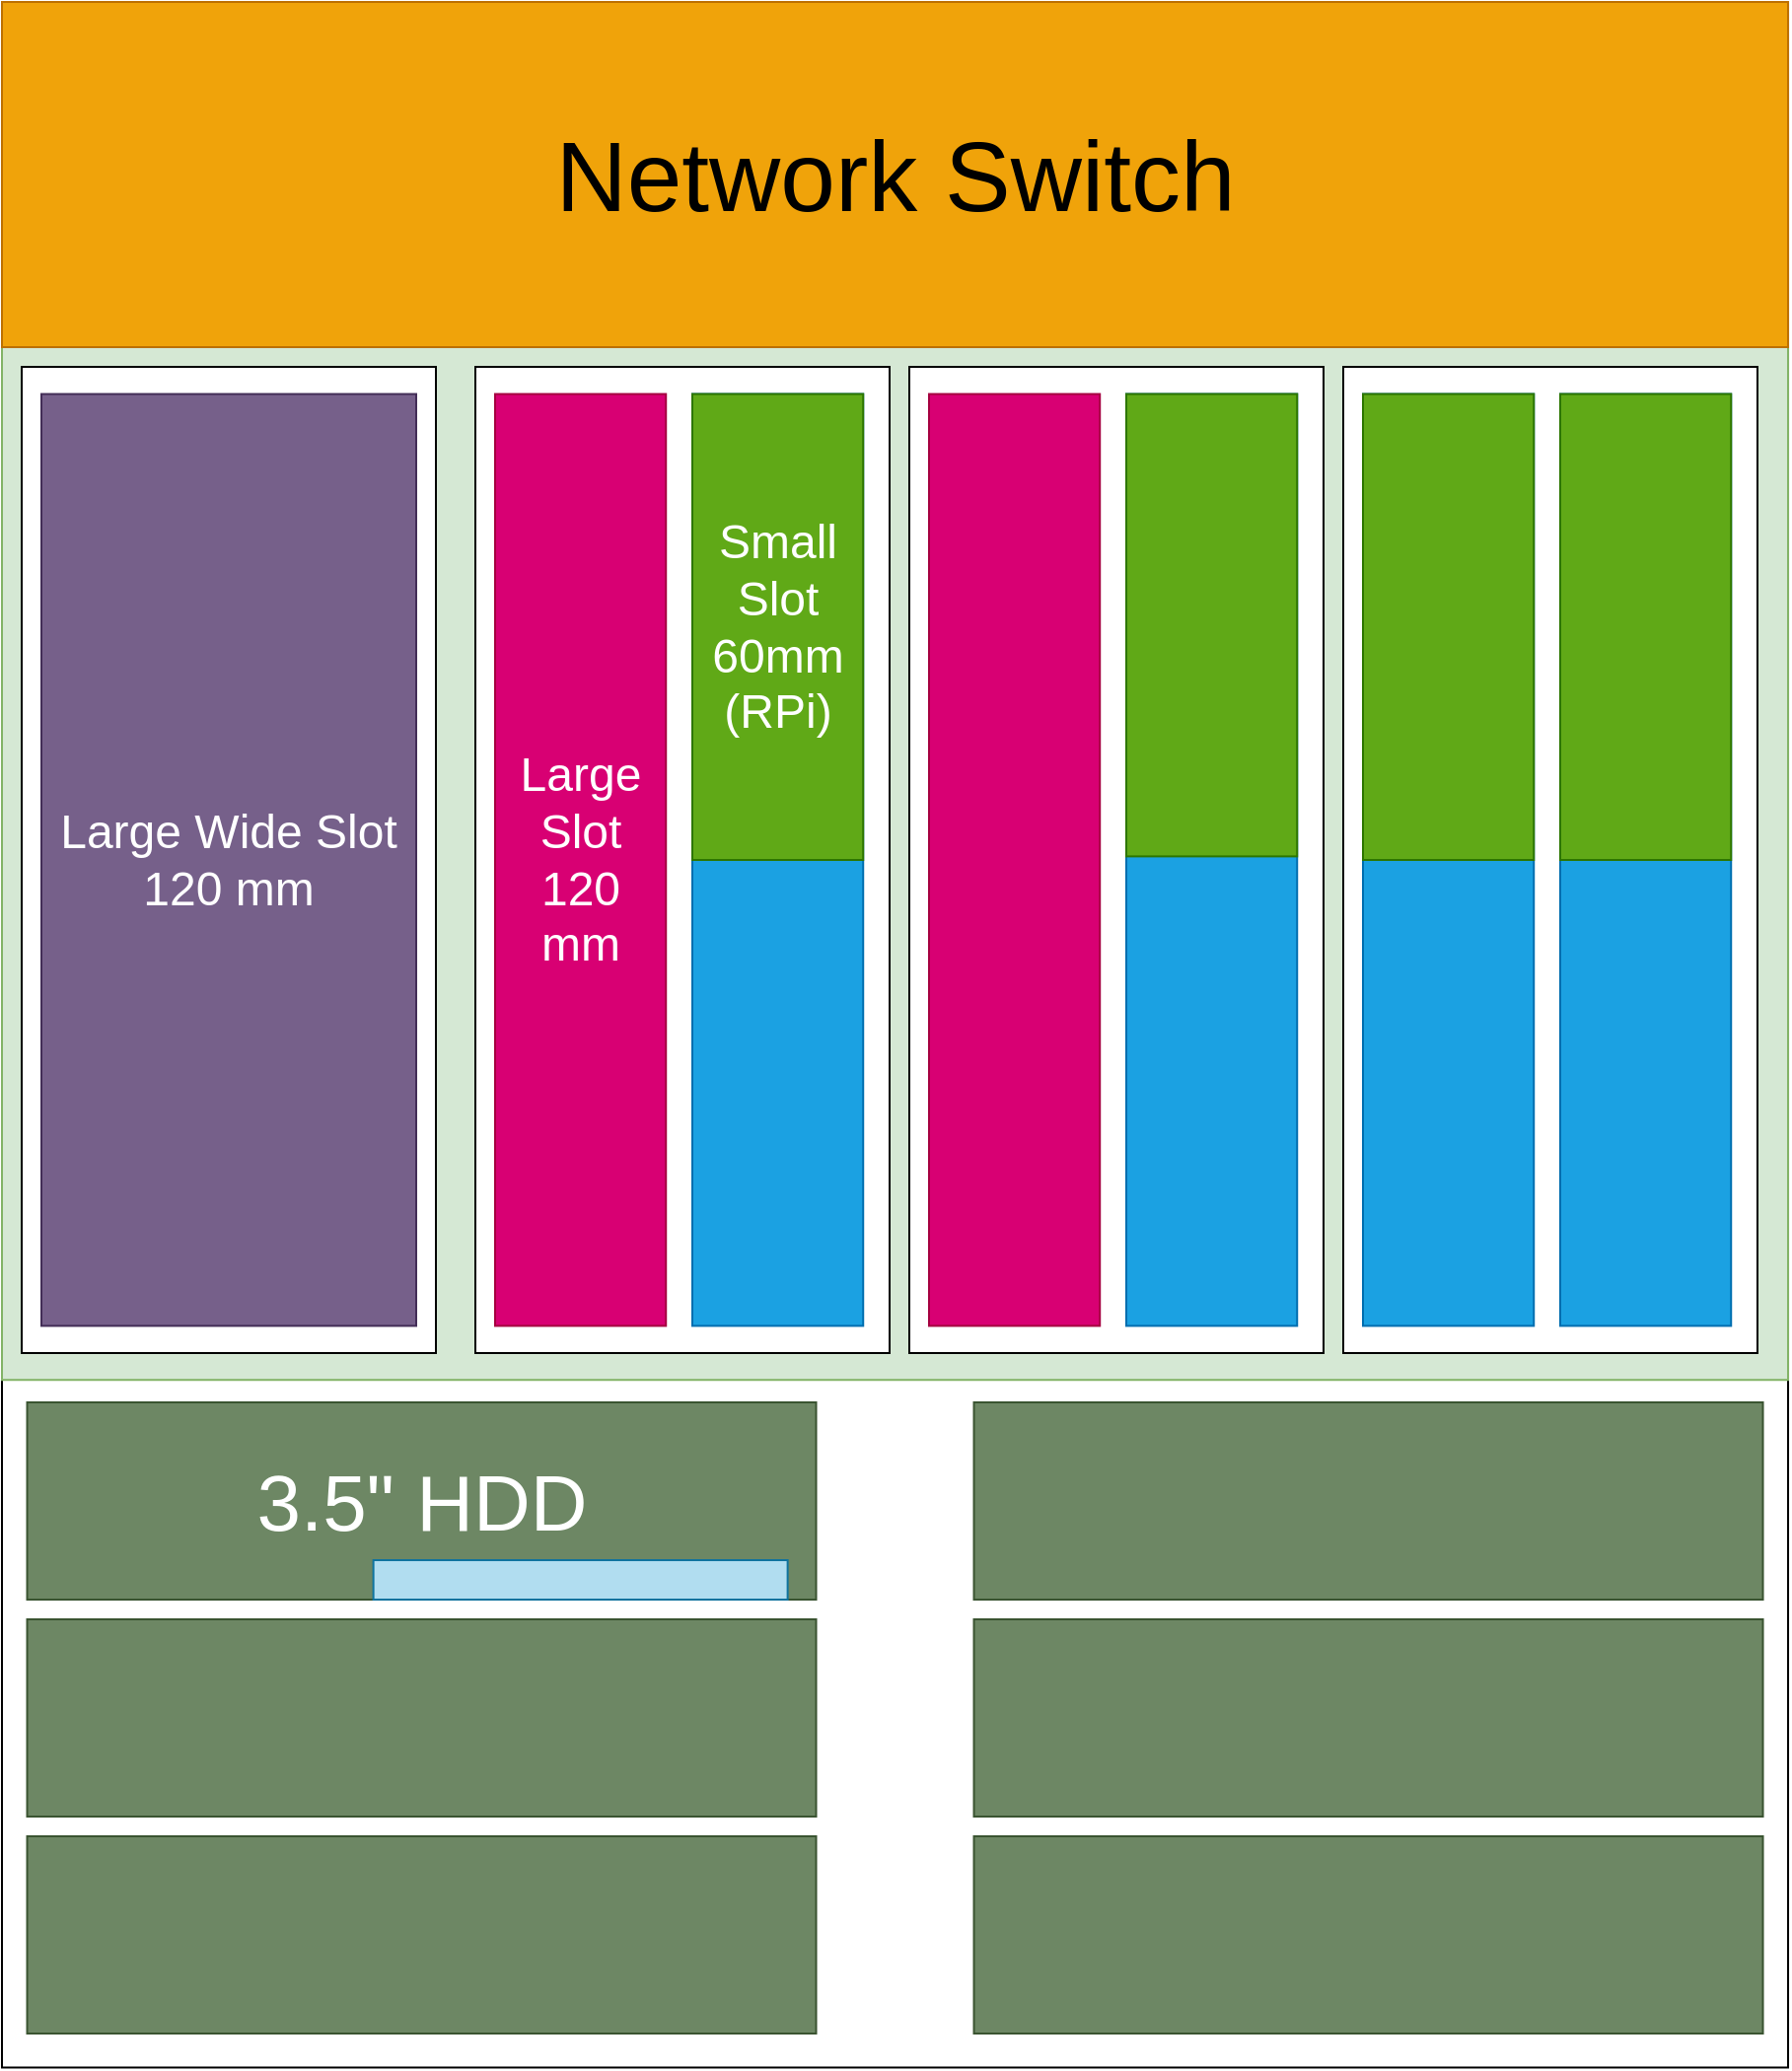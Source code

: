 <mxfile version="20.5.3" type="github">
  <diagram id="ggLU8boLsBFlELYb11a3" name="Page-1">
    <mxGraphModel dx="1949" dy="1170" grid="1" gridSize="10" guides="1" tooltips="1" connect="1" arrows="1" fold="1" page="1" pageScale="1" pageWidth="500" pageHeight="500" math="0" shadow="0">
      <root>
        <mxCell id="0" />
        <mxCell id="1" parent="0" />
        <mxCell id="yTGURI3jXAyp7W1Crw5f-1" value="" style="rounded=0;whiteSpace=wrap;html=1;" parent="1" vertex="1">
          <mxGeometry width="905.51" height="1047.242" as="geometry" />
        </mxCell>
        <mxCell id="CowljkBYiHnfL4JR3YHi-14" value="" style="rounded=0;whiteSpace=wrap;html=1;fillColor=#d5e8d4;strokeColor=#82b366;" vertex="1" parent="1">
          <mxGeometry y="175" width="905.51" height="523.621" as="geometry" />
        </mxCell>
        <mxCell id="CowljkBYiHnfL4JR3YHi-15" value="" style="rounded=0;whiteSpace=wrap;html=1;" vertex="1" parent="1">
          <mxGeometry x="10" y="185" width="210" height="500" as="geometry" />
        </mxCell>
        <mxCell id="CowljkBYiHnfL4JR3YHi-21" value="Large Wide Slot 120 mm" style="rounded=0;whiteSpace=wrap;html=1;fillColor=#76608a;strokeColor=#432D57;fontColor=#ffffff;fontSize=24;" vertex="1" parent="1">
          <mxGeometry x="20" y="198.78" width="190" height="472.44" as="geometry" />
        </mxCell>
        <mxCell id="CowljkBYiHnfL4JR3YHi-24" value="" style="rounded=0;whiteSpace=wrap;html=1;" vertex="1" parent="1">
          <mxGeometry x="240" y="185" width="210" height="500" as="geometry" />
        </mxCell>
        <mxCell id="CowljkBYiHnfL4JR3YHi-25" value="Large Slot 120 mm" style="rounded=0;whiteSpace=wrap;html=1;fillColor=#d80073;strokeColor=#A50040;fontColor=#ffffff;fontSize=24;" vertex="1" parent="1">
          <mxGeometry x="250" y="198.78" width="86.614" height="472.44" as="geometry" />
        </mxCell>
        <mxCell id="CowljkBYiHnfL4JR3YHi-26" value="" style="rounded=0;whiteSpace=wrap;html=1;fillColor=#1ba1e2;strokeColor=#006EAF;fontColor=#ffffff;" vertex="1" parent="1">
          <mxGeometry x="350" y="198.78" width="86.614" height="472.44" as="geometry" />
        </mxCell>
        <mxCell id="CowljkBYiHnfL4JR3YHi-27" value="Small Slot 60mm (RPi)" style="rounded=0;whiteSpace=wrap;html=1;fillColor=#60a917;strokeColor=#2D7600;fontColor=#ffffff;fontSize=24;" vertex="1" parent="1">
          <mxGeometry x="350" y="198.78" width="86.61" height="236.22" as="geometry" />
        </mxCell>
        <mxCell id="CowljkBYiHnfL4JR3YHi-28" value="" style="rounded=0;whiteSpace=wrap;html=1;" vertex="1" parent="1">
          <mxGeometry x="460" y="185" width="210" height="500" as="geometry" />
        </mxCell>
        <mxCell id="CowljkBYiHnfL4JR3YHi-29" value="" style="rounded=0;whiteSpace=wrap;html=1;fillColor=#d80073;strokeColor=#A50040;fontColor=#ffffff;" vertex="1" parent="1">
          <mxGeometry x="470" y="198.78" width="86.61" height="472.44" as="geometry" />
        </mxCell>
        <mxCell id="CowljkBYiHnfL4JR3YHi-30" value="" style="rounded=0;whiteSpace=wrap;html=1;fillColor=#1ba1e2;strokeColor=#006EAF;fontColor=#ffffff;" vertex="1" parent="1">
          <mxGeometry x="570" y="198.78" width="86.614" height="472.44" as="geometry" />
        </mxCell>
        <mxCell id="CowljkBYiHnfL4JR3YHi-31" value="" style="rounded=0;whiteSpace=wrap;html=1;fillColor=#60a917;strokeColor=#2D7600;fontColor=#ffffff;" vertex="1" parent="1">
          <mxGeometry x="570" y="198.78" width="86.61" height="234.41" as="geometry" />
        </mxCell>
        <mxCell id="CowljkBYiHnfL4JR3YHi-32" value="" style="rounded=0;whiteSpace=wrap;html=1;" vertex="1" parent="1">
          <mxGeometry x="680" y="185" width="210" height="500" as="geometry" />
        </mxCell>
        <mxCell id="CowljkBYiHnfL4JR3YHi-33" value="" style="rounded=0;whiteSpace=wrap;html=1;fillColor=#1ba1e2;strokeColor=#006EAF;fontColor=#ffffff;" vertex="1" parent="1">
          <mxGeometry x="690" y="198.78" width="86.614" height="472.44" as="geometry" />
        </mxCell>
        <mxCell id="CowljkBYiHnfL4JR3YHi-34" value="" style="rounded=0;whiteSpace=wrap;html=1;fillColor=#1ba1e2;strokeColor=#006EAF;fontColor=#ffffff;" vertex="1" parent="1">
          <mxGeometry x="790" y="198.78" width="86.614" height="472.44" as="geometry" />
        </mxCell>
        <mxCell id="CowljkBYiHnfL4JR3YHi-35" value="" style="rounded=0;whiteSpace=wrap;html=1;fillColor=#60a917;strokeColor=#2D7600;fontColor=#ffffff;" vertex="1" parent="1">
          <mxGeometry x="790" y="198.78" width="86.61" height="236.22" as="geometry" />
        </mxCell>
        <mxCell id="CowljkBYiHnfL4JR3YHi-36" value="" style="rounded=0;whiteSpace=wrap;html=1;fillColor=#60a917;strokeColor=#2D7600;fontColor=#ffffff;" vertex="1" parent="1">
          <mxGeometry x="690" y="198.78" width="86.61" height="236.22" as="geometry" />
        </mxCell>
        <mxCell id="CowljkBYiHnfL4JR3YHi-37" value="&lt;font style=&quot;font-size: 50px;&quot;&gt;Network Switch&lt;br&gt;&lt;/font&gt;" style="rounded=0;whiteSpace=wrap;html=1;fillColor=#f0a30a;fontColor=#000000;strokeColor=#BD7000;" vertex="1" parent="1">
          <mxGeometry width="905.51" height="175.0" as="geometry" />
        </mxCell>
        <mxCell id="CowljkBYiHnfL4JR3YHi-45" value="&lt;font style=&quot;font-size: 40px;&quot;&gt;3.5&quot; HDD&lt;/font&gt;" style="rounded=0;whiteSpace=wrap;html=1;fillColor=#6d8764;strokeColor=#3A5431;fontColor=#ffffff;rotation=0;" vertex="1" parent="1">
          <mxGeometry x="12.76" y="710" width="399.999" height="100.0" as="geometry" />
        </mxCell>
        <mxCell id="CowljkBYiHnfL4JR3YHi-47" value="" style="rounded=0;whiteSpace=wrap;html=1;fillColor=#6d8764;strokeColor=#3A5431;fontColor=#ffffff;rotation=0;" vertex="1" parent="1">
          <mxGeometry x="12.76" y="820" width="399.999" height="100.0" as="geometry" />
        </mxCell>
        <mxCell id="CowljkBYiHnfL4JR3YHi-48" value="" style="rounded=0;whiteSpace=wrap;html=1;fillColor=#6d8764;strokeColor=#3A5431;fontColor=#ffffff;rotation=0;" vertex="1" parent="1">
          <mxGeometry x="12.76" y="930" width="399.999" height="100.0" as="geometry" />
        </mxCell>
        <mxCell id="CowljkBYiHnfL4JR3YHi-49" value="" style="rounded=0;whiteSpace=wrap;html=1;fillColor=#6d8764;strokeColor=#3A5431;fontColor=#ffffff;rotation=0;" vertex="1" parent="1">
          <mxGeometry x="492.76" y="930" width="399.999" height="100.0" as="geometry" />
        </mxCell>
        <mxCell id="CowljkBYiHnfL4JR3YHi-50" value="" style="rounded=0;whiteSpace=wrap;html=1;fillColor=#6d8764;strokeColor=#3A5431;fontColor=#ffffff;rotation=0;" vertex="1" parent="1">
          <mxGeometry x="492.76" y="820" width="399.999" height="100.0" as="geometry" />
        </mxCell>
        <mxCell id="CowljkBYiHnfL4JR3YHi-51" value="" style="rounded=0;whiteSpace=wrap;html=1;fillColor=#6d8764;strokeColor=#3A5431;fontColor=#ffffff;rotation=0;" vertex="1" parent="1">
          <mxGeometry x="492.76" y="710" width="399.999" height="100.0" as="geometry" />
        </mxCell>
        <mxCell id="CowljkBYiHnfL4JR3YHi-52" value="" style="rounded=0;whiteSpace=wrap;html=1;fontSize=50;fillColor=#b1ddf0;strokeColor=#10739e;" vertex="1" parent="1">
          <mxGeometry x="188.31" y="790" width="210" height="20" as="geometry" />
        </mxCell>
      </root>
    </mxGraphModel>
  </diagram>
</mxfile>
